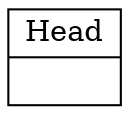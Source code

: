digraph skip {
	rankdir=LR;
	nodesep=0
	node [shape=record, weight=4]

	H [label="Head|<0>"]


	H:0
}
